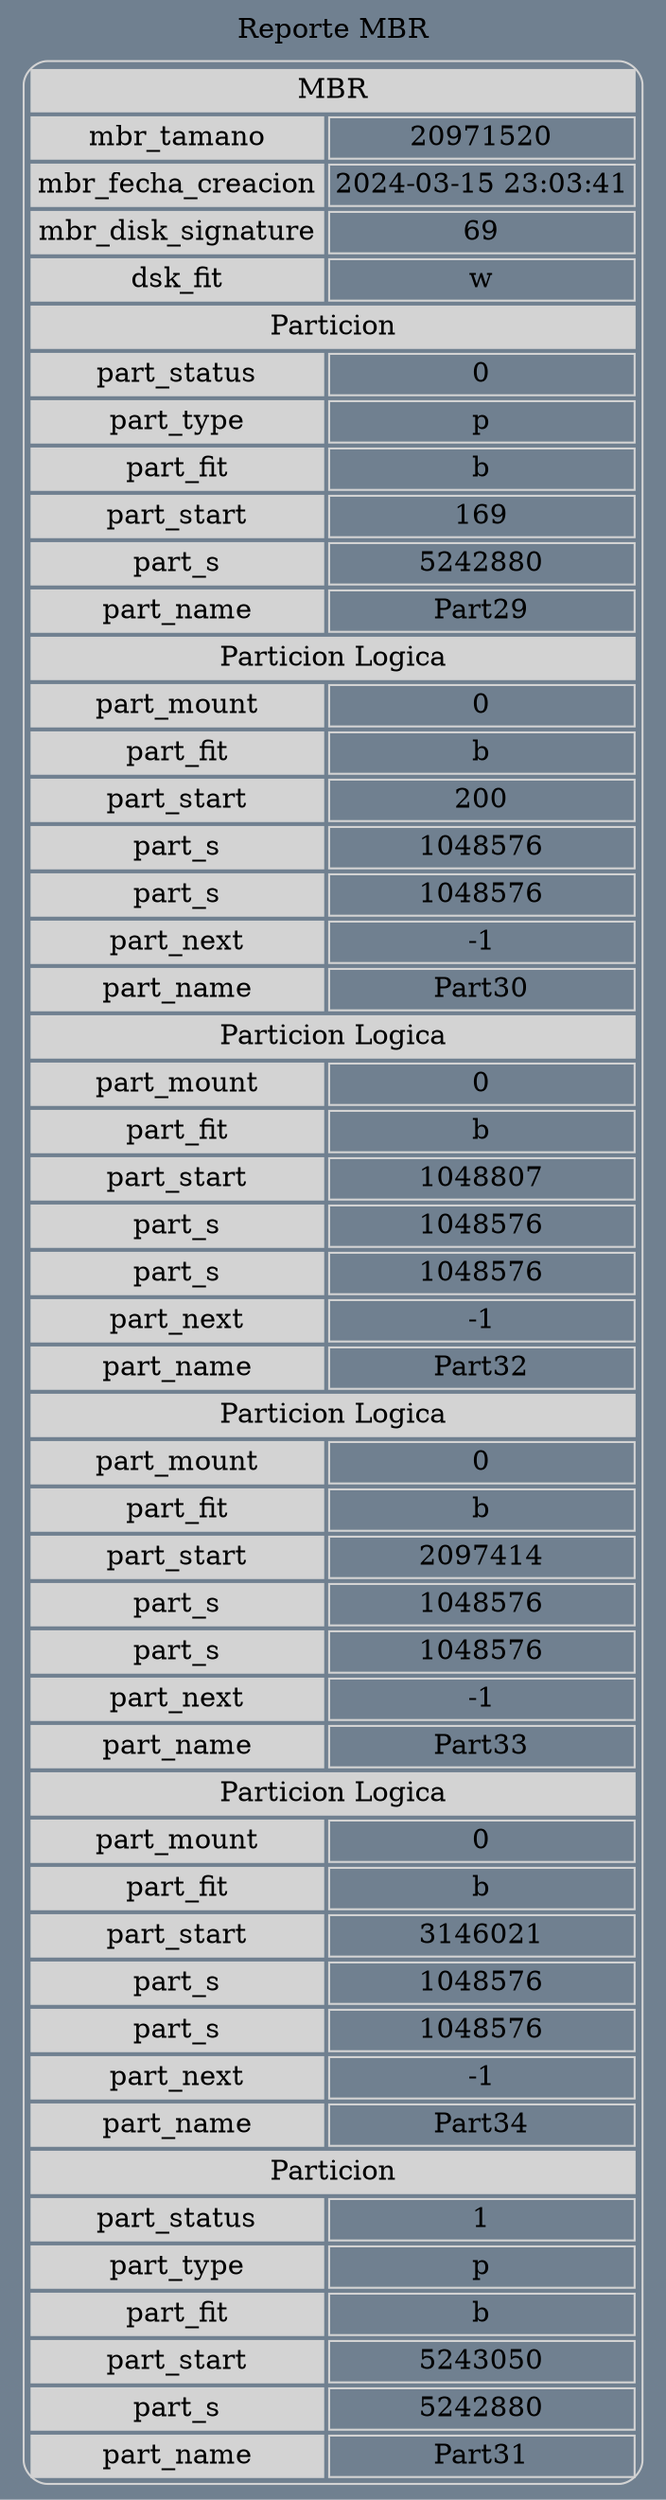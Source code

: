 digraph grid {bgcolor="slategrey" label=" Reporte MBR "layout=dot labelloc = "t"edge [weigth=1000 style=dashed color=red4 dir = "both" arrowtail="open" arrowhead="open"]a0[shape=none, color=lightgrey, label=<
<TABLE cellspacing="3" cellpadding="2" style="rounded" >
<TR><TD bgcolor="lightgrey" colspan="2">MBR</TD></TR>
<TR><TD bgcolor="lightgrey">mbr_tamano</TD><TD>20971520</TD></TR>
<TR><TD bgcolor="lightgrey">mbr_fecha_creacion</TD><TD>2024-03-15 23:03:41</TD></TR>
<TR><TD bgcolor="lightgrey">mbr_disk_signature</TD><TD>69</TD></TR>
<TR><TD bgcolor="lightgrey">dsk_fit</TD><TD>w</TD></TR>
<TR><TD bgcolor="lightgrey" colspan="2">Particion</TD></TR>
<TR><TD bgcolor="lightgrey">part_status</TD><TD>0</TD></TR>
<TR><TD bgcolor="lightgrey">part_type</TD><TD>p</TD></TR>
<TR><TD bgcolor="lightgrey">part_fit</TD><TD>b</TD></TR>
<TR><TD bgcolor="lightgrey">part_start</TD><TD>169</TD></TR>
<TR><TD bgcolor="lightgrey">part_s</TD><TD>5242880</TD></TR>
<TR><TD bgcolor="lightgrey">part_name</TD><TD>Part29</TD></TR>
<TR><TD bgcolor="lightgrey" colspan="2">Particion Logica</TD></TR>
<TR><TD bgcolor="lightgrey">part_mount</TD><TD>0</TD></TR>
<TR><TD bgcolor="lightgrey">part_fit</TD><TD>b</TD></TR>
<TR><TD bgcolor="lightgrey">part_start</TD><TD>200</TD></TR>
<TR><TD bgcolor="lightgrey">part_s</TD><TD>1048576</TD></TR>
<TR><TD bgcolor="lightgrey">part_s</TD><TD>1048576</TD></TR>
<TR><TD bgcolor="lightgrey">part_next</TD><TD>-1</TD></TR>
<TR><TD bgcolor="lightgrey">part_name</TD><TD>Part30</TD></TR>
<TR><TD bgcolor="lightgrey" colspan="2">Particion Logica</TD></TR>
<TR><TD bgcolor="lightgrey">part_mount</TD><TD>0</TD></TR>
<TR><TD bgcolor="lightgrey">part_fit</TD><TD>b</TD></TR>
<TR><TD bgcolor="lightgrey">part_start</TD><TD>1048807</TD></TR>
<TR><TD bgcolor="lightgrey">part_s</TD><TD>1048576</TD></TR>
<TR><TD bgcolor="lightgrey">part_s</TD><TD>1048576</TD></TR>
<TR><TD bgcolor="lightgrey">part_next</TD><TD>-1</TD></TR>
<TR><TD bgcolor="lightgrey">part_name</TD><TD>Part32</TD></TR>
<TR><TD bgcolor="lightgrey" colspan="2">Particion Logica</TD></TR>
<TR><TD bgcolor="lightgrey">part_mount</TD><TD>0</TD></TR>
<TR><TD bgcolor="lightgrey">part_fit</TD><TD>b</TD></TR>
<TR><TD bgcolor="lightgrey">part_start</TD><TD>2097414</TD></TR>
<TR><TD bgcolor="lightgrey">part_s</TD><TD>1048576</TD></TR>
<TR><TD bgcolor="lightgrey">part_s</TD><TD>1048576</TD></TR>
<TR><TD bgcolor="lightgrey">part_next</TD><TD>-1</TD></TR>
<TR><TD bgcolor="lightgrey">part_name</TD><TD>Part33</TD></TR>
<TR><TD bgcolor="lightgrey" colspan="2">Particion Logica</TD></TR>
<TR><TD bgcolor="lightgrey">part_mount</TD><TD>0</TD></TR>
<TR><TD bgcolor="lightgrey">part_fit</TD><TD>b</TD></TR>
<TR><TD bgcolor="lightgrey">part_start</TD><TD>3146021</TD></TR>
<TR><TD bgcolor="lightgrey">part_s</TD><TD>1048576</TD></TR>
<TR><TD bgcolor="lightgrey">part_s</TD><TD>1048576</TD></TR>
<TR><TD bgcolor="lightgrey">part_next</TD><TD>-1</TD></TR>
<TR><TD bgcolor="lightgrey">part_name</TD><TD>Part34</TD></TR>
<TR><TD bgcolor="lightgrey" colspan="2">Particion</TD></TR>
<TR><TD bgcolor="lightgrey">part_status</TD><TD>1</TD></TR>
<TR><TD bgcolor="lightgrey">part_type</TD><TD>p</TD></TR>
<TR><TD bgcolor="lightgrey">part_fit</TD><TD>b</TD></TR>
<TR><TD bgcolor="lightgrey">part_start</TD><TD>5243050</TD></TR>
<TR><TD bgcolor="lightgrey">part_s</TD><TD>5242880</TD></TR>
<TR><TD bgcolor="lightgrey">part_name</TD><TD>Part31</TD></TR>
</TABLE>>];
}